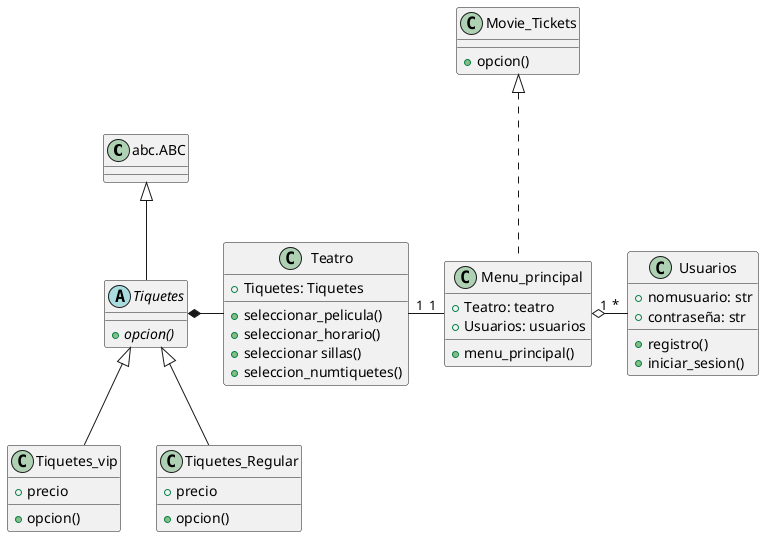 @startuml

class "abc.ABC" as abc{}

abstract class Tiquetes{
+ {abstract} opcion()
}

class Tiquetes_vip{
+precio
+opcion()
}

class Tiquetes_Regular{
+precio
+opcion()
}

abc <|-- Tiquetes
Tiquetes<|-- Tiquetes_Regular
Tiquetes<|-- Tiquetes_vip
Tiquetes*-right- Teatro

class Usuarios{
+nomusuario: str
+contraseña: str
+registro()
+iniciar_sesion()
}

class Movie_Tickets{
+opcion()
}
class Menu_principal{
+Teatro: teatro
+Usuarios: usuarios
+menu_principal()
}

class Teatro{
+Tiquetes: Tiquetes
+seleccionar_pelicula()
+seleccionar_horario()
+seleccionar sillas()
+seleccion_numtiquetes()
}



skinparam groupInheritance 1
Movie_Tickets<|.down.. Menu_principal

Usuarios"*" -left-o  "1"Menu_principal

Menu_principal"1" -left- "1"Teatro

@enduml

